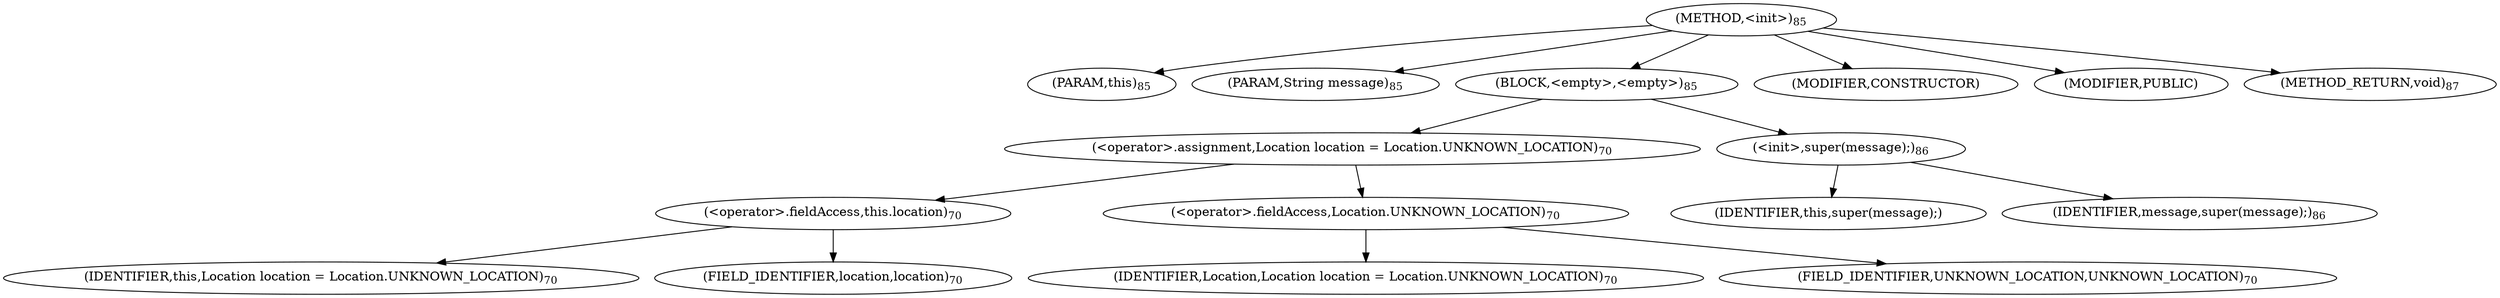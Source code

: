 digraph "&lt;init&gt;" {  
"72" [label = <(METHOD,&lt;init&gt;)<SUB>85</SUB>> ]
"6" [label = <(PARAM,this)<SUB>85</SUB>> ]
"73" [label = <(PARAM,String message)<SUB>85</SUB>> ]
"74" [label = <(BLOCK,&lt;empty&gt;,&lt;empty&gt;)<SUB>85</SUB>> ]
"75" [label = <(&lt;operator&gt;.assignment,Location location = Location.UNKNOWN_LOCATION)<SUB>70</SUB>> ]
"76" [label = <(&lt;operator&gt;.fieldAccess,this.location)<SUB>70</SUB>> ]
"77" [label = <(IDENTIFIER,this,Location location = Location.UNKNOWN_LOCATION)<SUB>70</SUB>> ]
"78" [label = <(FIELD_IDENTIFIER,location,location)<SUB>70</SUB>> ]
"79" [label = <(&lt;operator&gt;.fieldAccess,Location.UNKNOWN_LOCATION)<SUB>70</SUB>> ]
"80" [label = <(IDENTIFIER,Location,Location location = Location.UNKNOWN_LOCATION)<SUB>70</SUB>> ]
"81" [label = <(FIELD_IDENTIFIER,UNKNOWN_LOCATION,UNKNOWN_LOCATION)<SUB>70</SUB>> ]
"82" [label = <(&lt;init&gt;,super(message);)<SUB>86</SUB>> ]
"5" [label = <(IDENTIFIER,this,super(message);)> ]
"83" [label = <(IDENTIFIER,message,super(message);)<SUB>86</SUB>> ]
"84" [label = <(MODIFIER,CONSTRUCTOR)> ]
"85" [label = <(MODIFIER,PUBLIC)> ]
"86" [label = <(METHOD_RETURN,void)<SUB>87</SUB>> ]
  "72" -> "6" 
  "72" -> "73" 
  "72" -> "74" 
  "72" -> "84" 
  "72" -> "85" 
  "72" -> "86" 
  "74" -> "75" 
  "74" -> "82" 
  "75" -> "76" 
  "75" -> "79" 
  "76" -> "77" 
  "76" -> "78" 
  "79" -> "80" 
  "79" -> "81" 
  "82" -> "5" 
  "82" -> "83" 
}
